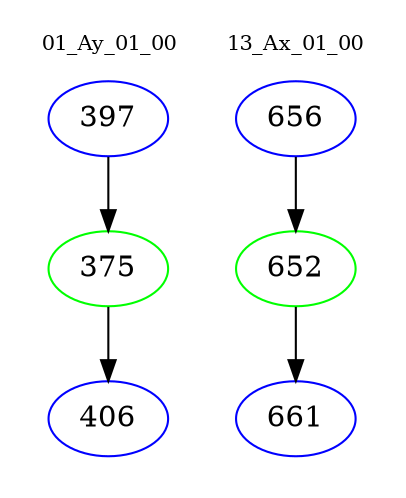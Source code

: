 digraph{
subgraph cluster_0 {
color = white
label = "01_Ay_01_00";
fontsize=10;
T0_397 [label="397", color="blue"]
T0_397 -> T0_375 [color="black"]
T0_375 [label="375", color="green"]
T0_375 -> T0_406 [color="black"]
T0_406 [label="406", color="blue"]
}
subgraph cluster_1 {
color = white
label = "13_Ax_01_00";
fontsize=10;
T1_656 [label="656", color="blue"]
T1_656 -> T1_652 [color="black"]
T1_652 [label="652", color="green"]
T1_652 -> T1_661 [color="black"]
T1_661 [label="661", color="blue"]
}
}
